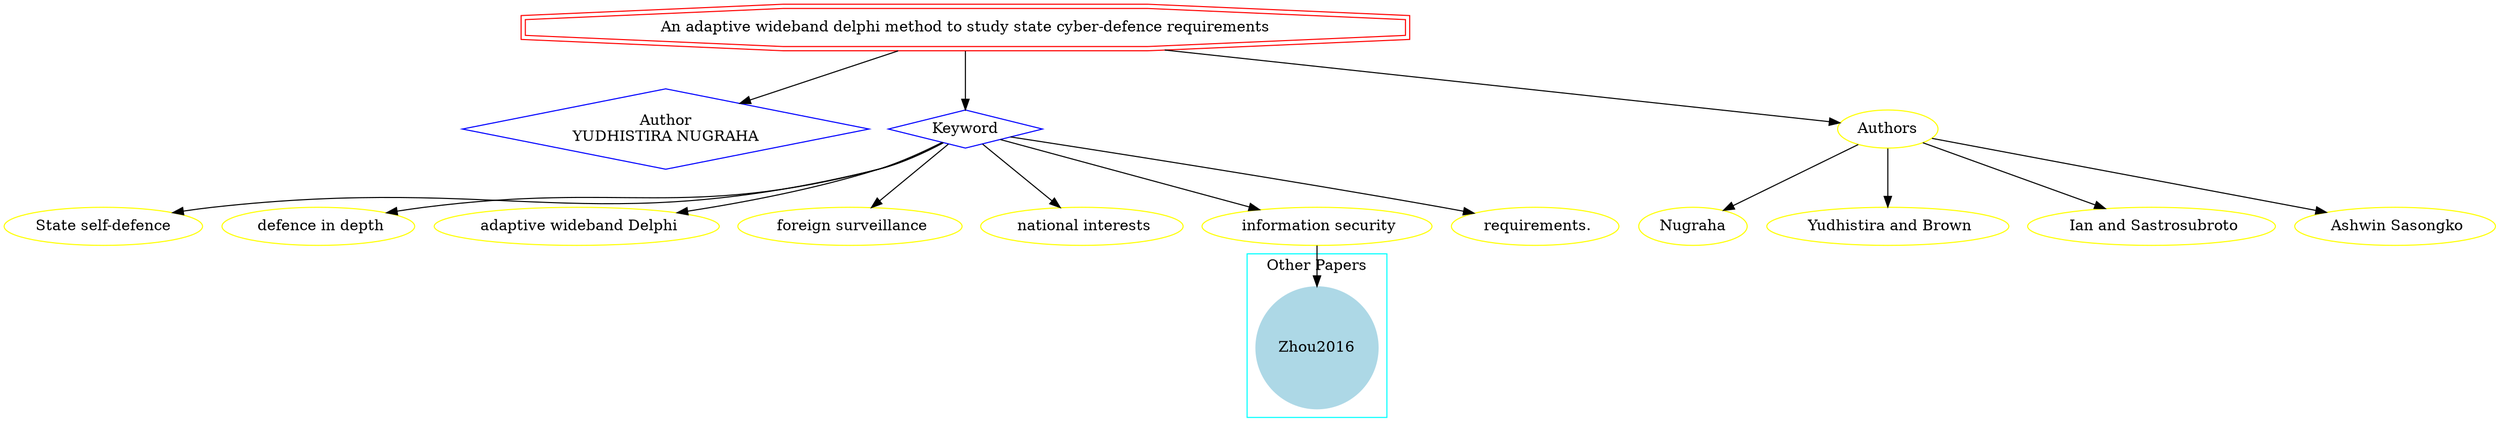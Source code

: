 strict digraph mind_map44 {
	node [color=red shape=doubleoctagon]
	"An adaptive wideband delphi method to study state cyber-defence requirements"
	node [color=blue shape=diamond]
	"Author
YUDHISTIRA NUGRAHA"
	Keyword
	"An adaptive wideband delphi method to study state cyber-defence requirements" -> "Author
YUDHISTIRA NUGRAHA"
	"An adaptive wideband delphi method to study state cyber-defence requirements" -> Keyword
	node [color=yellow shape=ellipse]
	"State self-defence"
	Keyword -> "State self-defence"
	" defence in depth"
	Keyword -> " defence in depth"
	" adaptive wideband Delphi"
	Keyword -> " adaptive wideband Delphi"
	" foreign surveillance"
	Keyword -> " foreign surveillance"
	" national interests"
	Keyword -> " national interests"
	" information security"
	Keyword -> " information security"
	" requirements."
	Keyword -> " requirements."
	subgraph cluster_0 {
		node [style=filled]
		node [color=lightblue shape=circle]
		label="Other Papers"
		color=cyan
		Zhou2016
	}
	" information security" -> Zhou2016
	"An adaptive wideband delphi method to study state cyber-defence requirements" -> Authors
	Authors -> Nugraha
	Authors -> " Yudhistira and Brown"
	Authors -> " Ian and Sastrosubroto"
	Authors -> " Ashwin Sasongko"
}
